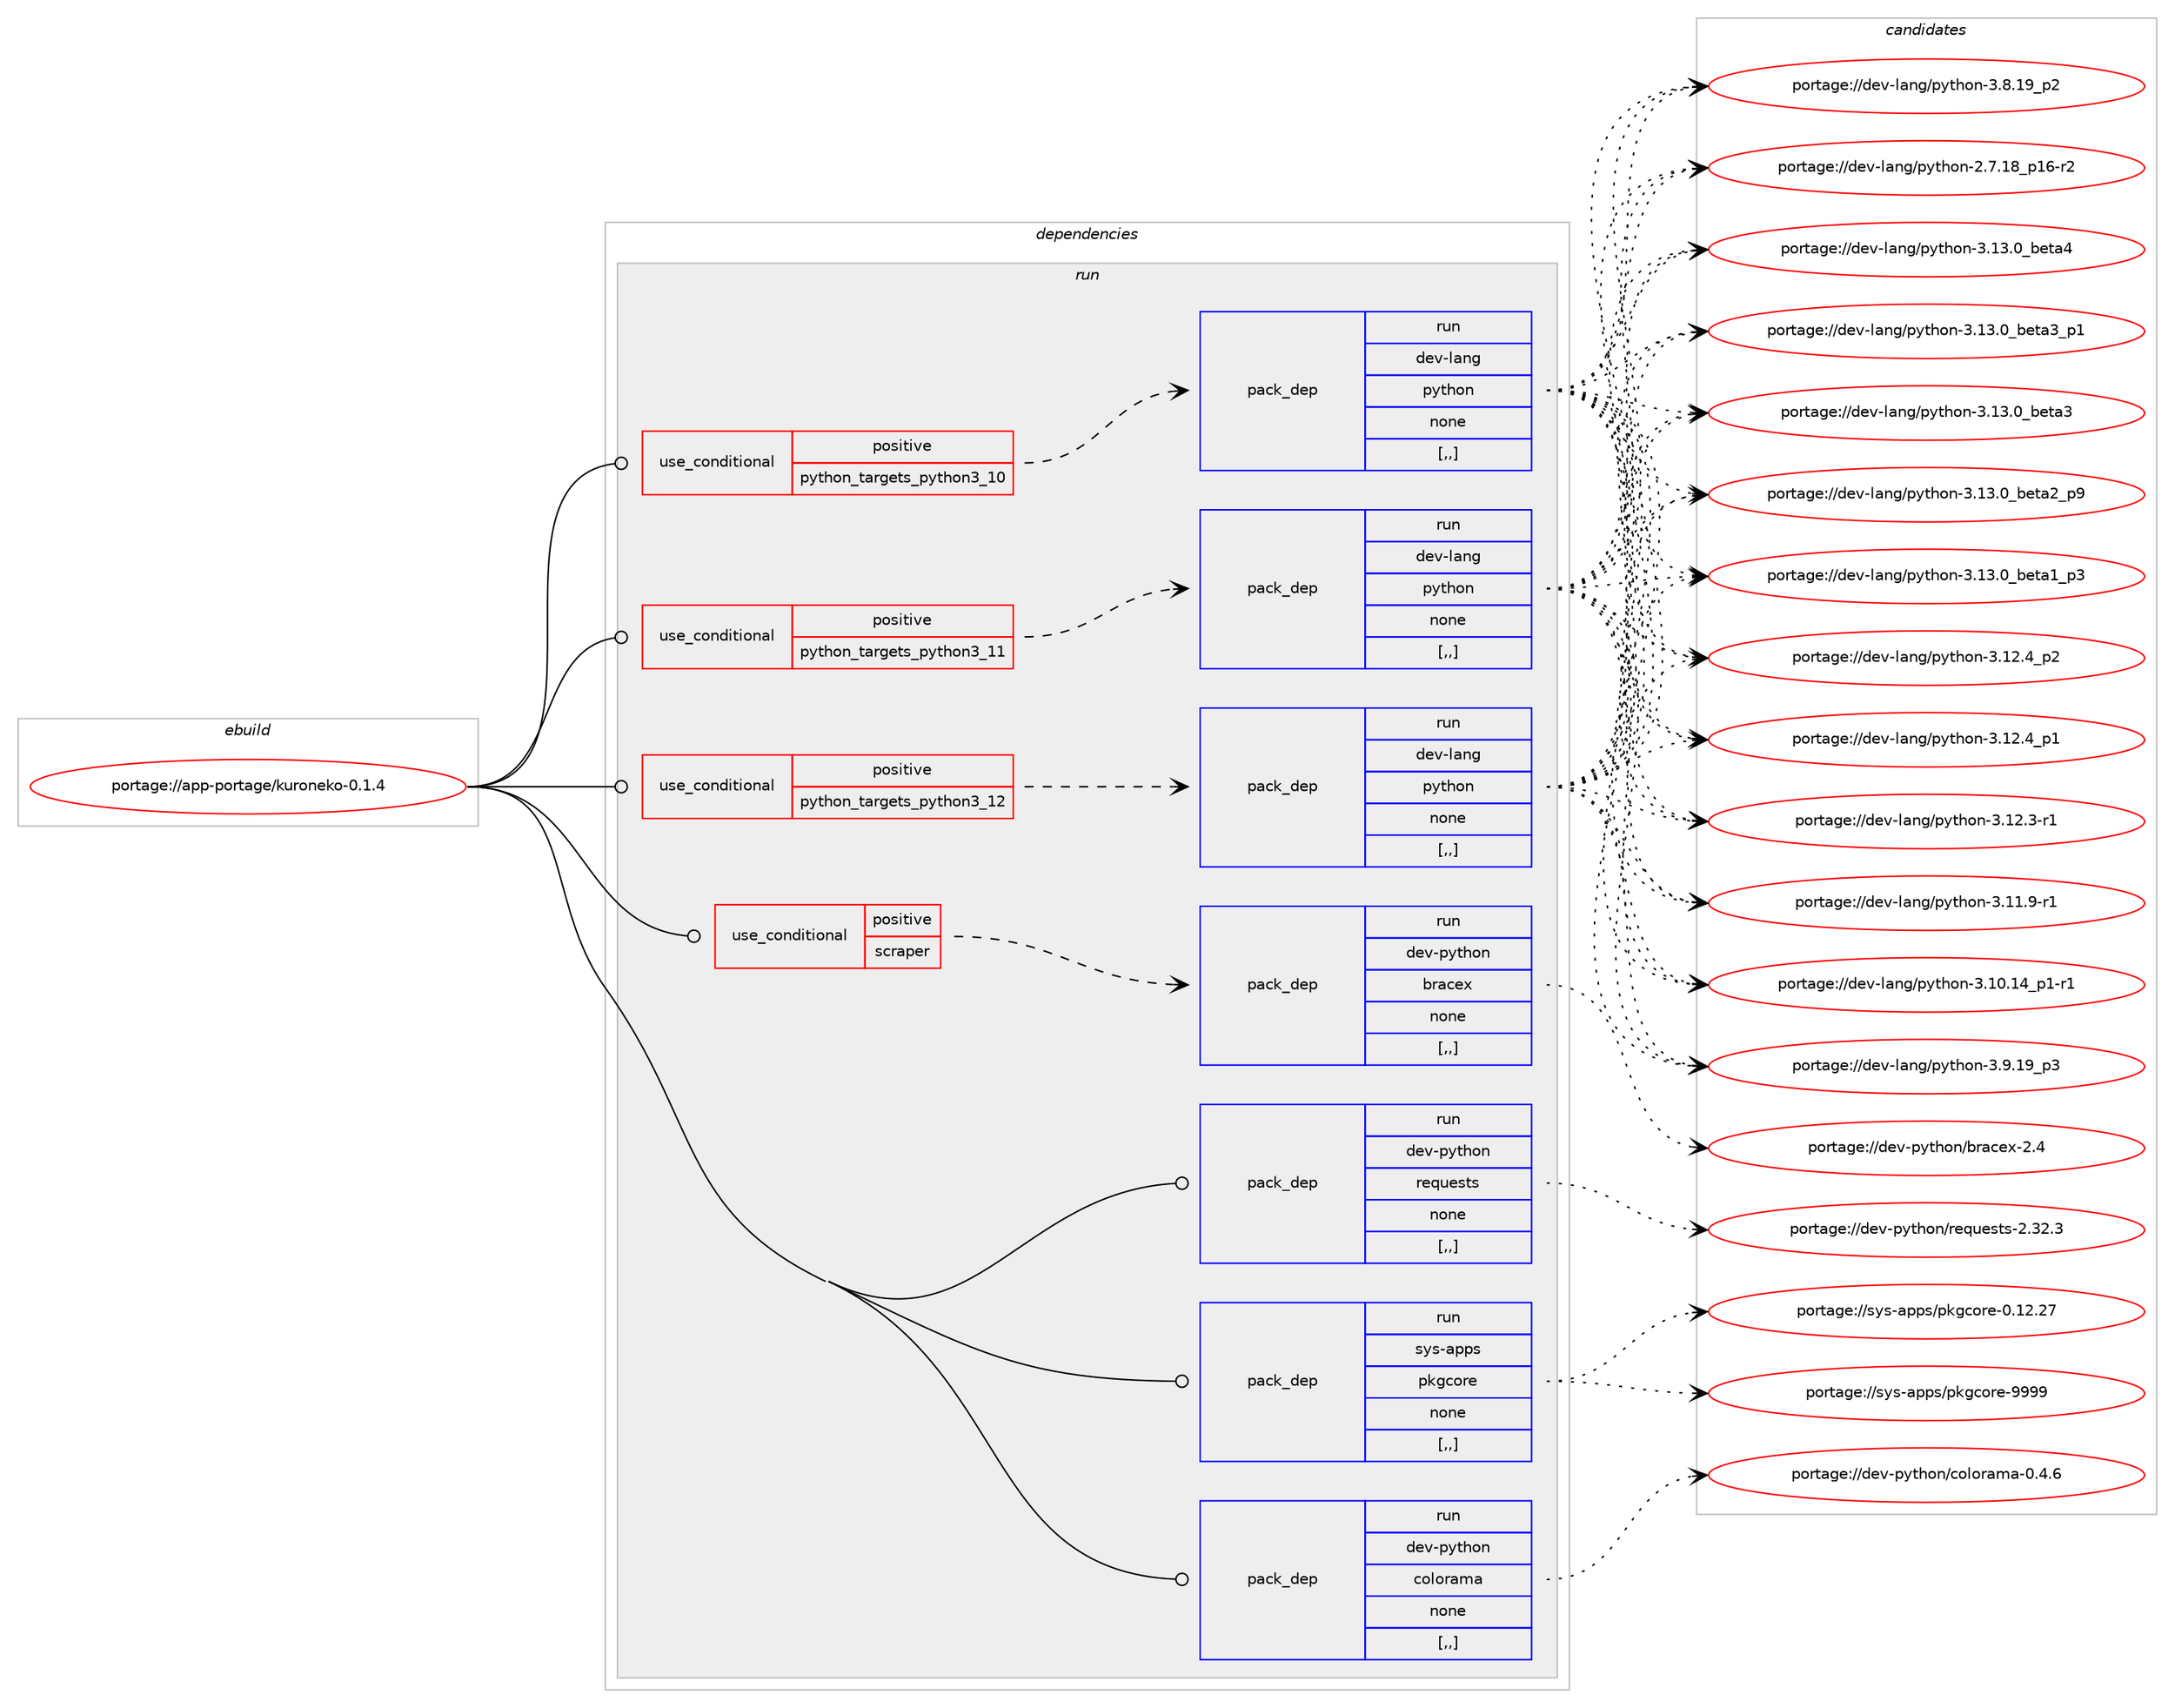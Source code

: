 digraph prolog {

# *************
# Graph options
# *************

newrank=true;
concentrate=true;
compound=true;
graph [rankdir=LR,fontname=Helvetica,fontsize=10,ranksep=1.5];#, ranksep=2.5, nodesep=0.2];
edge  [arrowhead=vee];
node  [fontname=Helvetica,fontsize=10];

# **********
# The ebuild
# **********

subgraph cluster_leftcol {
color=gray;
label=<<i>ebuild</i>>;
id [label="portage://app-portage/kuroneko-0.1.4", color=red, width=4, href="../app-portage/kuroneko-0.1.4.svg"];
}

# ****************
# The dependencies
# ****************

subgraph cluster_midcol {
color=gray;
label=<<i>dependencies</i>>;
subgraph cluster_compile {
fillcolor="#eeeeee";
style=filled;
label=<<i>compile</i>>;
}
subgraph cluster_compileandrun {
fillcolor="#eeeeee";
style=filled;
label=<<i>compile and run</i>>;
}
subgraph cluster_run {
fillcolor="#eeeeee";
style=filled;
label=<<i>run</i>>;
subgraph cond14178 {
dependency51148 [label=<<TABLE BORDER="0" CELLBORDER="1" CELLSPACING="0" CELLPADDING="4"><TR><TD ROWSPAN="3" CELLPADDING="10">use_conditional</TD></TR><TR><TD>positive</TD></TR><TR><TD>python_targets_python3_10</TD></TR></TABLE>>, shape=none, color=red];
subgraph pack36499 {
dependency51149 [label=<<TABLE BORDER="0" CELLBORDER="1" CELLSPACING="0" CELLPADDING="4" WIDTH="220"><TR><TD ROWSPAN="6" CELLPADDING="30">pack_dep</TD></TR><TR><TD WIDTH="110">run</TD></TR><TR><TD>dev-lang</TD></TR><TR><TD>python</TD></TR><TR><TD>none</TD></TR><TR><TD>[,,]</TD></TR></TABLE>>, shape=none, color=blue];
}
dependency51148:e -> dependency51149:w [weight=20,style="dashed",arrowhead="vee"];
}
id:e -> dependency51148:w [weight=20,style="solid",arrowhead="odot"];
subgraph cond14179 {
dependency51150 [label=<<TABLE BORDER="0" CELLBORDER="1" CELLSPACING="0" CELLPADDING="4"><TR><TD ROWSPAN="3" CELLPADDING="10">use_conditional</TD></TR><TR><TD>positive</TD></TR><TR><TD>python_targets_python3_11</TD></TR></TABLE>>, shape=none, color=red];
subgraph pack36500 {
dependency51151 [label=<<TABLE BORDER="0" CELLBORDER="1" CELLSPACING="0" CELLPADDING="4" WIDTH="220"><TR><TD ROWSPAN="6" CELLPADDING="30">pack_dep</TD></TR><TR><TD WIDTH="110">run</TD></TR><TR><TD>dev-lang</TD></TR><TR><TD>python</TD></TR><TR><TD>none</TD></TR><TR><TD>[,,]</TD></TR></TABLE>>, shape=none, color=blue];
}
dependency51150:e -> dependency51151:w [weight=20,style="dashed",arrowhead="vee"];
}
id:e -> dependency51150:w [weight=20,style="solid",arrowhead="odot"];
subgraph cond14180 {
dependency51152 [label=<<TABLE BORDER="0" CELLBORDER="1" CELLSPACING="0" CELLPADDING="4"><TR><TD ROWSPAN="3" CELLPADDING="10">use_conditional</TD></TR><TR><TD>positive</TD></TR><TR><TD>python_targets_python3_12</TD></TR></TABLE>>, shape=none, color=red];
subgraph pack36501 {
dependency51153 [label=<<TABLE BORDER="0" CELLBORDER="1" CELLSPACING="0" CELLPADDING="4" WIDTH="220"><TR><TD ROWSPAN="6" CELLPADDING="30">pack_dep</TD></TR><TR><TD WIDTH="110">run</TD></TR><TR><TD>dev-lang</TD></TR><TR><TD>python</TD></TR><TR><TD>none</TD></TR><TR><TD>[,,]</TD></TR></TABLE>>, shape=none, color=blue];
}
dependency51152:e -> dependency51153:w [weight=20,style="dashed",arrowhead="vee"];
}
id:e -> dependency51152:w [weight=20,style="solid",arrowhead="odot"];
subgraph cond14181 {
dependency51154 [label=<<TABLE BORDER="0" CELLBORDER="1" CELLSPACING="0" CELLPADDING="4"><TR><TD ROWSPAN="3" CELLPADDING="10">use_conditional</TD></TR><TR><TD>positive</TD></TR><TR><TD>scraper</TD></TR></TABLE>>, shape=none, color=red];
subgraph pack36502 {
dependency51155 [label=<<TABLE BORDER="0" CELLBORDER="1" CELLSPACING="0" CELLPADDING="4" WIDTH="220"><TR><TD ROWSPAN="6" CELLPADDING="30">pack_dep</TD></TR><TR><TD WIDTH="110">run</TD></TR><TR><TD>dev-python</TD></TR><TR><TD>bracex</TD></TR><TR><TD>none</TD></TR><TR><TD>[,,]</TD></TR></TABLE>>, shape=none, color=blue];
}
dependency51154:e -> dependency51155:w [weight=20,style="dashed",arrowhead="vee"];
}
id:e -> dependency51154:w [weight=20,style="solid",arrowhead="odot"];
subgraph pack36503 {
dependency51156 [label=<<TABLE BORDER="0" CELLBORDER="1" CELLSPACING="0" CELLPADDING="4" WIDTH="220"><TR><TD ROWSPAN="6" CELLPADDING="30">pack_dep</TD></TR><TR><TD WIDTH="110">run</TD></TR><TR><TD>dev-python</TD></TR><TR><TD>colorama</TD></TR><TR><TD>none</TD></TR><TR><TD>[,,]</TD></TR></TABLE>>, shape=none, color=blue];
}
id:e -> dependency51156:w [weight=20,style="solid",arrowhead="odot"];
subgraph pack36504 {
dependency51157 [label=<<TABLE BORDER="0" CELLBORDER="1" CELLSPACING="0" CELLPADDING="4" WIDTH="220"><TR><TD ROWSPAN="6" CELLPADDING="30">pack_dep</TD></TR><TR><TD WIDTH="110">run</TD></TR><TR><TD>dev-python</TD></TR><TR><TD>requests</TD></TR><TR><TD>none</TD></TR><TR><TD>[,,]</TD></TR></TABLE>>, shape=none, color=blue];
}
id:e -> dependency51157:w [weight=20,style="solid",arrowhead="odot"];
subgraph pack36505 {
dependency51158 [label=<<TABLE BORDER="0" CELLBORDER="1" CELLSPACING="0" CELLPADDING="4" WIDTH="220"><TR><TD ROWSPAN="6" CELLPADDING="30">pack_dep</TD></TR><TR><TD WIDTH="110">run</TD></TR><TR><TD>sys-apps</TD></TR><TR><TD>pkgcore</TD></TR><TR><TD>none</TD></TR><TR><TD>[,,]</TD></TR></TABLE>>, shape=none, color=blue];
}
id:e -> dependency51158:w [weight=20,style="solid",arrowhead="odot"];
}
}

# **************
# The candidates
# **************

subgraph cluster_choices {
rank=same;
color=gray;
label=<<i>candidates</i>>;

subgraph choice36499 {
color=black;
nodesep=1;
choice1001011184510897110103471121211161041111104551464951464895981011169752 [label="portage://dev-lang/python-3.13.0_beta4", color=red, width=4,href="../dev-lang/python-3.13.0_beta4.svg"];
choice10010111845108971101034711212111610411111045514649514648959810111697519511249 [label="portage://dev-lang/python-3.13.0_beta3_p1", color=red, width=4,href="../dev-lang/python-3.13.0_beta3_p1.svg"];
choice1001011184510897110103471121211161041111104551464951464895981011169751 [label="portage://dev-lang/python-3.13.0_beta3", color=red, width=4,href="../dev-lang/python-3.13.0_beta3.svg"];
choice10010111845108971101034711212111610411111045514649514648959810111697509511257 [label="portage://dev-lang/python-3.13.0_beta2_p9", color=red, width=4,href="../dev-lang/python-3.13.0_beta2_p9.svg"];
choice10010111845108971101034711212111610411111045514649514648959810111697499511251 [label="portage://dev-lang/python-3.13.0_beta1_p3", color=red, width=4,href="../dev-lang/python-3.13.0_beta1_p3.svg"];
choice100101118451089711010347112121116104111110455146495046529511250 [label="portage://dev-lang/python-3.12.4_p2", color=red, width=4,href="../dev-lang/python-3.12.4_p2.svg"];
choice100101118451089711010347112121116104111110455146495046529511249 [label="portage://dev-lang/python-3.12.4_p1", color=red, width=4,href="../dev-lang/python-3.12.4_p1.svg"];
choice100101118451089711010347112121116104111110455146495046514511449 [label="portage://dev-lang/python-3.12.3-r1", color=red, width=4,href="../dev-lang/python-3.12.3-r1.svg"];
choice100101118451089711010347112121116104111110455146494946574511449 [label="portage://dev-lang/python-3.11.9-r1", color=red, width=4,href="../dev-lang/python-3.11.9-r1.svg"];
choice100101118451089711010347112121116104111110455146494846495295112494511449 [label="portage://dev-lang/python-3.10.14_p1-r1", color=red, width=4,href="../dev-lang/python-3.10.14_p1-r1.svg"];
choice100101118451089711010347112121116104111110455146574649579511251 [label="portage://dev-lang/python-3.9.19_p3", color=red, width=4,href="../dev-lang/python-3.9.19_p3.svg"];
choice100101118451089711010347112121116104111110455146564649579511250 [label="portage://dev-lang/python-3.8.19_p2", color=red, width=4,href="../dev-lang/python-3.8.19_p2.svg"];
choice100101118451089711010347112121116104111110455046554649569511249544511450 [label="portage://dev-lang/python-2.7.18_p16-r2", color=red, width=4,href="../dev-lang/python-2.7.18_p16-r2.svg"];
dependency51149:e -> choice1001011184510897110103471121211161041111104551464951464895981011169752:w [style=dotted,weight="100"];
dependency51149:e -> choice10010111845108971101034711212111610411111045514649514648959810111697519511249:w [style=dotted,weight="100"];
dependency51149:e -> choice1001011184510897110103471121211161041111104551464951464895981011169751:w [style=dotted,weight="100"];
dependency51149:e -> choice10010111845108971101034711212111610411111045514649514648959810111697509511257:w [style=dotted,weight="100"];
dependency51149:e -> choice10010111845108971101034711212111610411111045514649514648959810111697499511251:w [style=dotted,weight="100"];
dependency51149:e -> choice100101118451089711010347112121116104111110455146495046529511250:w [style=dotted,weight="100"];
dependency51149:e -> choice100101118451089711010347112121116104111110455146495046529511249:w [style=dotted,weight="100"];
dependency51149:e -> choice100101118451089711010347112121116104111110455146495046514511449:w [style=dotted,weight="100"];
dependency51149:e -> choice100101118451089711010347112121116104111110455146494946574511449:w [style=dotted,weight="100"];
dependency51149:e -> choice100101118451089711010347112121116104111110455146494846495295112494511449:w [style=dotted,weight="100"];
dependency51149:e -> choice100101118451089711010347112121116104111110455146574649579511251:w [style=dotted,weight="100"];
dependency51149:e -> choice100101118451089711010347112121116104111110455146564649579511250:w [style=dotted,weight="100"];
dependency51149:e -> choice100101118451089711010347112121116104111110455046554649569511249544511450:w [style=dotted,weight="100"];
}
subgraph choice36500 {
color=black;
nodesep=1;
choice1001011184510897110103471121211161041111104551464951464895981011169752 [label="portage://dev-lang/python-3.13.0_beta4", color=red, width=4,href="../dev-lang/python-3.13.0_beta4.svg"];
choice10010111845108971101034711212111610411111045514649514648959810111697519511249 [label="portage://dev-lang/python-3.13.0_beta3_p1", color=red, width=4,href="../dev-lang/python-3.13.0_beta3_p1.svg"];
choice1001011184510897110103471121211161041111104551464951464895981011169751 [label="portage://dev-lang/python-3.13.0_beta3", color=red, width=4,href="../dev-lang/python-3.13.0_beta3.svg"];
choice10010111845108971101034711212111610411111045514649514648959810111697509511257 [label="portage://dev-lang/python-3.13.0_beta2_p9", color=red, width=4,href="../dev-lang/python-3.13.0_beta2_p9.svg"];
choice10010111845108971101034711212111610411111045514649514648959810111697499511251 [label="portage://dev-lang/python-3.13.0_beta1_p3", color=red, width=4,href="../dev-lang/python-3.13.0_beta1_p3.svg"];
choice100101118451089711010347112121116104111110455146495046529511250 [label="portage://dev-lang/python-3.12.4_p2", color=red, width=4,href="../dev-lang/python-3.12.4_p2.svg"];
choice100101118451089711010347112121116104111110455146495046529511249 [label="portage://dev-lang/python-3.12.4_p1", color=red, width=4,href="../dev-lang/python-3.12.4_p1.svg"];
choice100101118451089711010347112121116104111110455146495046514511449 [label="portage://dev-lang/python-3.12.3-r1", color=red, width=4,href="../dev-lang/python-3.12.3-r1.svg"];
choice100101118451089711010347112121116104111110455146494946574511449 [label="portage://dev-lang/python-3.11.9-r1", color=red, width=4,href="../dev-lang/python-3.11.9-r1.svg"];
choice100101118451089711010347112121116104111110455146494846495295112494511449 [label="portage://dev-lang/python-3.10.14_p1-r1", color=red, width=4,href="../dev-lang/python-3.10.14_p1-r1.svg"];
choice100101118451089711010347112121116104111110455146574649579511251 [label="portage://dev-lang/python-3.9.19_p3", color=red, width=4,href="../dev-lang/python-3.9.19_p3.svg"];
choice100101118451089711010347112121116104111110455146564649579511250 [label="portage://dev-lang/python-3.8.19_p2", color=red, width=4,href="../dev-lang/python-3.8.19_p2.svg"];
choice100101118451089711010347112121116104111110455046554649569511249544511450 [label="portage://dev-lang/python-2.7.18_p16-r2", color=red, width=4,href="../dev-lang/python-2.7.18_p16-r2.svg"];
dependency51151:e -> choice1001011184510897110103471121211161041111104551464951464895981011169752:w [style=dotted,weight="100"];
dependency51151:e -> choice10010111845108971101034711212111610411111045514649514648959810111697519511249:w [style=dotted,weight="100"];
dependency51151:e -> choice1001011184510897110103471121211161041111104551464951464895981011169751:w [style=dotted,weight="100"];
dependency51151:e -> choice10010111845108971101034711212111610411111045514649514648959810111697509511257:w [style=dotted,weight="100"];
dependency51151:e -> choice10010111845108971101034711212111610411111045514649514648959810111697499511251:w [style=dotted,weight="100"];
dependency51151:e -> choice100101118451089711010347112121116104111110455146495046529511250:w [style=dotted,weight="100"];
dependency51151:e -> choice100101118451089711010347112121116104111110455146495046529511249:w [style=dotted,weight="100"];
dependency51151:e -> choice100101118451089711010347112121116104111110455146495046514511449:w [style=dotted,weight="100"];
dependency51151:e -> choice100101118451089711010347112121116104111110455146494946574511449:w [style=dotted,weight="100"];
dependency51151:e -> choice100101118451089711010347112121116104111110455146494846495295112494511449:w [style=dotted,weight="100"];
dependency51151:e -> choice100101118451089711010347112121116104111110455146574649579511251:w [style=dotted,weight="100"];
dependency51151:e -> choice100101118451089711010347112121116104111110455146564649579511250:w [style=dotted,weight="100"];
dependency51151:e -> choice100101118451089711010347112121116104111110455046554649569511249544511450:w [style=dotted,weight="100"];
}
subgraph choice36501 {
color=black;
nodesep=1;
choice1001011184510897110103471121211161041111104551464951464895981011169752 [label="portage://dev-lang/python-3.13.0_beta4", color=red, width=4,href="../dev-lang/python-3.13.0_beta4.svg"];
choice10010111845108971101034711212111610411111045514649514648959810111697519511249 [label="portage://dev-lang/python-3.13.0_beta3_p1", color=red, width=4,href="../dev-lang/python-3.13.0_beta3_p1.svg"];
choice1001011184510897110103471121211161041111104551464951464895981011169751 [label="portage://dev-lang/python-3.13.0_beta3", color=red, width=4,href="../dev-lang/python-3.13.0_beta3.svg"];
choice10010111845108971101034711212111610411111045514649514648959810111697509511257 [label="portage://dev-lang/python-3.13.0_beta2_p9", color=red, width=4,href="../dev-lang/python-3.13.0_beta2_p9.svg"];
choice10010111845108971101034711212111610411111045514649514648959810111697499511251 [label="portage://dev-lang/python-3.13.0_beta1_p3", color=red, width=4,href="../dev-lang/python-3.13.0_beta1_p3.svg"];
choice100101118451089711010347112121116104111110455146495046529511250 [label="portage://dev-lang/python-3.12.4_p2", color=red, width=4,href="../dev-lang/python-3.12.4_p2.svg"];
choice100101118451089711010347112121116104111110455146495046529511249 [label="portage://dev-lang/python-3.12.4_p1", color=red, width=4,href="../dev-lang/python-3.12.4_p1.svg"];
choice100101118451089711010347112121116104111110455146495046514511449 [label="portage://dev-lang/python-3.12.3-r1", color=red, width=4,href="../dev-lang/python-3.12.3-r1.svg"];
choice100101118451089711010347112121116104111110455146494946574511449 [label="portage://dev-lang/python-3.11.9-r1", color=red, width=4,href="../dev-lang/python-3.11.9-r1.svg"];
choice100101118451089711010347112121116104111110455146494846495295112494511449 [label="portage://dev-lang/python-3.10.14_p1-r1", color=red, width=4,href="../dev-lang/python-3.10.14_p1-r1.svg"];
choice100101118451089711010347112121116104111110455146574649579511251 [label="portage://dev-lang/python-3.9.19_p3", color=red, width=4,href="../dev-lang/python-3.9.19_p3.svg"];
choice100101118451089711010347112121116104111110455146564649579511250 [label="portage://dev-lang/python-3.8.19_p2", color=red, width=4,href="../dev-lang/python-3.8.19_p2.svg"];
choice100101118451089711010347112121116104111110455046554649569511249544511450 [label="portage://dev-lang/python-2.7.18_p16-r2", color=red, width=4,href="../dev-lang/python-2.7.18_p16-r2.svg"];
dependency51153:e -> choice1001011184510897110103471121211161041111104551464951464895981011169752:w [style=dotted,weight="100"];
dependency51153:e -> choice10010111845108971101034711212111610411111045514649514648959810111697519511249:w [style=dotted,weight="100"];
dependency51153:e -> choice1001011184510897110103471121211161041111104551464951464895981011169751:w [style=dotted,weight="100"];
dependency51153:e -> choice10010111845108971101034711212111610411111045514649514648959810111697509511257:w [style=dotted,weight="100"];
dependency51153:e -> choice10010111845108971101034711212111610411111045514649514648959810111697499511251:w [style=dotted,weight="100"];
dependency51153:e -> choice100101118451089711010347112121116104111110455146495046529511250:w [style=dotted,weight="100"];
dependency51153:e -> choice100101118451089711010347112121116104111110455146495046529511249:w [style=dotted,weight="100"];
dependency51153:e -> choice100101118451089711010347112121116104111110455146495046514511449:w [style=dotted,weight="100"];
dependency51153:e -> choice100101118451089711010347112121116104111110455146494946574511449:w [style=dotted,weight="100"];
dependency51153:e -> choice100101118451089711010347112121116104111110455146494846495295112494511449:w [style=dotted,weight="100"];
dependency51153:e -> choice100101118451089711010347112121116104111110455146574649579511251:w [style=dotted,weight="100"];
dependency51153:e -> choice100101118451089711010347112121116104111110455146564649579511250:w [style=dotted,weight="100"];
dependency51153:e -> choice100101118451089711010347112121116104111110455046554649569511249544511450:w [style=dotted,weight="100"];
}
subgraph choice36502 {
color=black;
nodesep=1;
choice100101118451121211161041111104798114979910112045504652 [label="portage://dev-python/bracex-2.4", color=red, width=4,href="../dev-python/bracex-2.4.svg"];
dependency51155:e -> choice100101118451121211161041111104798114979910112045504652:w [style=dotted,weight="100"];
}
subgraph choice36503 {
color=black;
nodesep=1;
choice1001011184511212111610411111047991111081111149710997454846524654 [label="portage://dev-python/colorama-0.4.6", color=red, width=4,href="../dev-python/colorama-0.4.6.svg"];
dependency51156:e -> choice1001011184511212111610411111047991111081111149710997454846524654:w [style=dotted,weight="100"];
}
subgraph choice36504 {
color=black;
nodesep=1;
choice100101118451121211161041111104711410111311710111511611545504651504651 [label="portage://dev-python/requests-2.32.3", color=red, width=4,href="../dev-python/requests-2.32.3.svg"];
dependency51157:e -> choice100101118451121211161041111104711410111311710111511611545504651504651:w [style=dotted,weight="100"];
}
subgraph choice36505 {
color=black;
nodesep=1;
choice115121115459711211211547112107103991111141014557575757 [label="portage://sys-apps/pkgcore-9999", color=red, width=4,href="../sys-apps/pkgcore-9999.svg"];
choice115121115459711211211547112107103991111141014548464950465055 [label="portage://sys-apps/pkgcore-0.12.27", color=red, width=4,href="../sys-apps/pkgcore-0.12.27.svg"];
dependency51158:e -> choice115121115459711211211547112107103991111141014557575757:w [style=dotted,weight="100"];
dependency51158:e -> choice115121115459711211211547112107103991111141014548464950465055:w [style=dotted,weight="100"];
}
}

}
